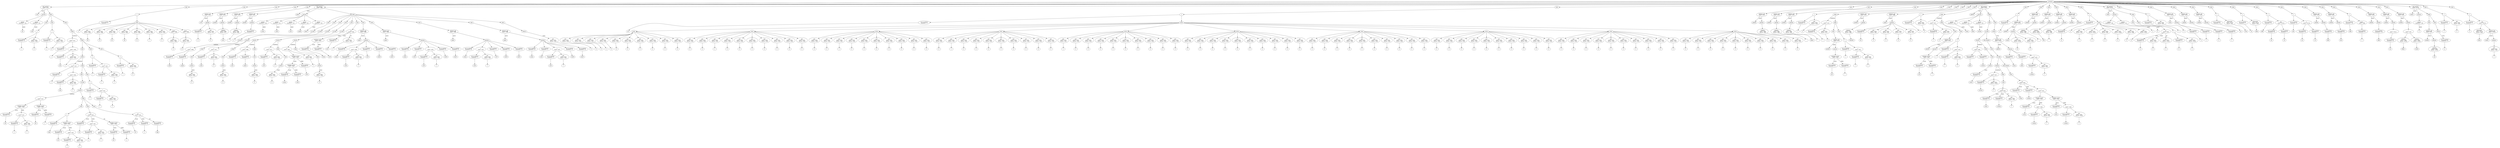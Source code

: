 digraph G {
Id015278D0 [label="program"]
Id015168E0 [label="def_method\n mref = #13"]
IdName015168E0 [label="sort"]
Id015168E0->IdName015168E0 [label = "name"]
Id0150E128 [label="params"]
Id015051E8 [label="param\n localnum = #0"]
Id0150E128->Id015051E8
IdNameVal015051E8 [label="arr"]
Id015051E8->IdNameVal015051E8 [label="name"]
Id01505228 [label="param\n localnum = #1"]
Id0150E128->Id01505228
IdNameVal01505228 [label="size"]
Id01505228->IdNameVal01505228 [label="name"]
Id015168E0->Id0150E128
Id0150E080 [label="body"]
Id01513E80 [label="stmt"]
Id01513DE0 [label="="]
Id01513D00 [label="var or method\n localnum = 2"]
IdVal01513D00 [label="i"]
Id01513D00->IdVal01513D00
Id01513D70 [label="INT\n mref = #23\n val_id = #20"]
IdVal01513D70 [label="0"]
Id01513D70->IdVal01513D70
Id01513DE0->Id01513D00
Id01513DE0->Id01513D70
Id01513E80->Id01513DE0
Id0150E080->Id01513E80
Id01514778 [label="stmt"]
Id01513FB0 [label="="]
Id01513ED0 [label="var or method\n localnum = 3"]
IdVal01513ED0 [label="j"]
Id01513ED0->IdVal01513ED0
Id01513F40 [label="INT\n mref = #23\n val_id = #20"]
IdVal01513F40 [label="0"]
Id01513F40->IdVal01513F40
Id01513FB0->Id01513ED0
Id01513FB0->Id01513F40
Id01514778->Id01513FB0
Id0150E080->Id01514778
Id01514048 [label="stmt"]
Id0150E010 [label="while"]
Id01514A18 [label="<\n mref = #27"]
Id01514858 [label="var or method\n localnum = 2"]
IdVal01514858 [label="i"]
Id01514858->IdVal01514858
Id015149A8 [label="-\n mref = #30"]
Id015148C8 [label="var or method\n localnum = 1"]
IdVal015148C8 [label="size"]
Id015148C8->IdVal015148C8
Id01514938 [label="INT\n mref = #23\n val_id = #31"]
IdVal01514938 [label="1"]
Id01514938->IdVal01514938
Id015149A8->Id015148C8
Id015149A8->Id01514938
Id01514A18->Id01514858
Id01514A18->Id015149A8
Id0150E010->Id01514A18 [label="condition"]
Id0150E160 [label="body"]
Id0150E010->Id0150E160
Id015142C8 [label="stmt"]
Id0150E588 [label="while"]
Id01515100 [label="<\n mref = #27"]
Id01514AB8 [label="var or method\n localnum = 3"]
IdVal01514AB8 [label="j"]
Id01514AB8->IdVal01514AB8
Id015152C0 [label="-\n mref = #30"]
Id01514B28 [label="var or method\n localnum = 1"]
IdVal01514B28 [label="size"]
Id01514B28->IdVal01514B28
Id01514F40 [label="INT\n mref = #23\n val_id = #31"]
IdVal01514F40 [label="1"]
Id01514F40->IdVal01514F40
Id015152C0->Id01514B28
Id015152C0->Id01514F40
Id01515100->Id01514AB8
Id01515100->Id015152C0
Id0150E588->Id01515100 [label="condition"]
Id0150E4A8 [label="body"]
Id0150E588->Id0150E4A8
Id01514728 [label="stmt"]
Id015168A0 [label="if_stmt"]
Id0150E2B0 [label="branch"]
Id01515330 [label="<\n mref = #27"]
Id01514D10 [label = "member access\n mref = #34"]
Id01515170 [label="var or method\n localnum = 0"]
IdVal01515170 [label="arr"]
Id01515170->IdVal01515170
Id01514C30 [label="+\n mref = #37"]
Id01514CA0 [label="var or method\n localnum = 3"]
IdVal01514CA0 [label="j"]
Id01514CA0->IdVal01514CA0
Id01514DF0 [label="INT\n mref = #23\n val_id = #31"]
IdVal01514DF0 [label="1"]
Id01514DF0->IdVal01514DF0
Id01514C30->Id01514CA0
Id01514C30->Id01514DF0
Id01514D10->Id01515170 [label = "array"]
Id01514D10->Id01514C30 [label = "index"]
Id01514ED0 [label = "member access\n mref = #34"]
Id01514D80 [label="var or method\n localnum = 0"]
IdVal01514D80 [label="arr"]
Id01514D80->IdVal01514D80
Id01514E60 [label="var or method\n localnum = 3"]
IdVal01514E60 [label="j"]
Id01514E60->IdVal01514E60
Id01514ED0->Id01514D80 [label = "array"]
Id01514ED0->Id01514E60 [label = "index"]
Id01515330->Id01514D10
Id01515330->Id01514ED0
Id0150E2B0->Id01515330  [label="condition"]
IdBody0150E2B0 [label="body"]
Id015146D8 [label="stmt"]
Id01515D28 [label="="]
Id01514FB0 [label="var or method\n localnum = 4"]
IdVal01514FB0 [label="tmp"]
Id01514FB0->IdVal01514FB0
Id01515250 [label = "member access\n mref = #34"]
Id01515020 [label="var or method\n localnum = 0"]
IdVal01515020 [label="arr"]
Id01515020->IdVal01515020
Id015151E0 [label="+\n mref = #37"]
Id01514BC0 [label="var or method\n localnum = 3"]
IdVal01514BC0 [label="j"]
Id01514BC0->IdVal01514BC0
Id01515090 [label="INT\n mref = #23\n val_id = #31"]
IdVal01515090 [label="1"]
Id01515090->IdVal01515090
Id015151E0->Id01514BC0
Id015151E0->Id01515090
Id01515250->Id01515020 [label = "array"]
Id01515250->Id015151E0 [label = "index"]
Id01515D28->Id01514FB0
Id01515D28->Id01515250
Id015146D8->Id01515D28
IdBody0150E2B0->Id015146D8
Id01514098 [label="stmt"]
Id01516498 [label="[]=\nmref = #40"]
Id01515E08 [label="var or method\n localnum = 0"]
IdVal01515E08 [label="arr"]
Id01515E08->IdVal01515E08
Id01516498->Id01515E08 [label = "array"]
Id01515FC8 [label="+\n mref = #37"]
Id01516038 [label="var or method\n localnum = 3"]
IdVal01516038 [label="j"]
Id01516038->IdVal01516038
Id01515D98 [label="INT\n mref = #23\n val_id = #31"]
IdVal01515D98 [label="1"]
Id01515D98->IdVal01515D98
Id01515FC8->Id01516038
Id01515FC8->Id01515D98
Id01516498->Id01515FC8 [label = "index"]
Id01516428 [label = "member access\n mref = #34"]
Id01515BD8 [label="var or method\n localnum = 0"]
IdVal01515BD8 [label="arr"]
Id01515BD8->IdVal01515BD8
Id01515A88 [label="var or method\n localnum = 3"]
IdVal01515A88 [label="j"]
Id01515A88->IdVal01515A88
Id01516428->Id01515BD8 [label = "array"]
Id01516428->Id01515A88 [label = "index"]
Id01516498->Id01516428 [label = "val"]
Id01514098->Id01516498
IdBody0150E2B0->Id01514098
Id015144F8 [label="stmt"]
Id01516118 [label="[]=\nmref = #40"]
Id01516348 [label="var or method\n localnum = 0"]
IdVal01516348 [label="arr"]
Id01516348->IdVal01516348
Id01516118->Id01516348 [label = "array"]
Id015160A8 [label="var or method\n localnum = 3"]
IdVal015160A8 [label="j"]
Id015160A8->IdVal015160A8
Id01516118->Id015160A8 [label = "index"]
Id01515B68 [label="var or method\n localnum = 4"]
IdVal01515B68 [label="tmp"]
Id01515B68->IdVal01515B68
Id01516118->Id01515B68 [label = "val"]
Id015144F8->Id01516118
IdBody0150E2B0->Id015144F8
Id0150E2B0->IdBody0150E2B0
Id015168A0->Id0150E2B0
Id01514728->Id015168A0
Id0150E4A8->Id01514728
Id015147C8 [label="stmt"]
Id01515EE8 [label="="]
Id01515AF8 [label="var or method\n localnum = 3"]
IdVal01515AF8 [label="j"]
Id01515AF8->IdVal01515AF8
Id01516508 [label="+\n mref = #37"]
Id015161F8 [label="var or method\n localnum = 3"]
IdVal015161F8 [label="j"]
Id015161F8->IdVal015161F8
Id01516188 [label="INT\n mref = #23\n val_id = #31"]
IdVal01516188 [label="1"]
Id01516188->IdVal01516188
Id01516508->Id015161F8
Id01516508->Id01516188
Id01515EE8->Id01515AF8
Id01515EE8->Id01516508
Id015147C8->Id01515EE8
Id0150E4A8->Id015147C8
Id015142C8->Id0150E588
Id0150E160->Id015142C8
Id015143B8 [label="stmt"]
Id015165E8 [label="="]
Id01515A18 [label="var or method\n localnum = 2"]
IdVal01515A18 [label="i"]
Id01515A18->IdVal01515A18
Id01515C48 [label="+\n mref = #37"]
Id01516578 [label="var or method\n localnum = 2"]
IdVal01516578 [label="i"]
Id01516578->IdVal01516578
Id01516268 [label="INT\n mref = #23\n val_id = #31"]
IdVal01516268 [label="1"]
Id01516268->IdVal01516268
Id01515C48->Id01516578
Id01515C48->Id01516268
Id015165E8->Id01515A18
Id015165E8->Id01515C48
Id015143B8->Id015165E8
Id0150E160->Id015143B8
Id01514138 [label="stmt"]
Id015158C8 [label="="]
Id01516658 [label="var or method\n localnum = 3"]
IdVal01516658 [label="j"]
Id01516658->IdVal01516658
Id01515F58 [label="INT\n mref = #23\n val_id = #20"]
IdVal01515F58 [label="0"]
Id01515F58->IdVal01515F58
Id015158C8->Id01516658
Id015158C8->Id01515F58
Id01514138->Id015158C8
Id0150E160->Id01514138
Id01514048->Id0150E010
Id0150E080->Id01514048
Id015168E0->Id0150E080
Id015278D0->Id015168E0
Id01514598 [label="stmt"]
Id01517090 [label="="]
Id01515CB8 [label="var or method\n localnum = 1"]
IdVal01515CB8 [label="a"]
Id01515CB8->IdVal01515CB8
Id01516BC0 [label = "array"]
Id015162D8 [label="INT\n mref = #23\n val_id = #59"]
IdVal015162D8 [label="99"]
Id015162D8->IdVal015162D8
Id01516BC0->Id015162D8
Id01515938 [label="INT\n mref = #23\n val_id = #60"]
IdVal01515938 [label="73"]
Id01515938->IdVal01515938
Id01516BC0->Id01515938
Id015159A8 [label="INT\n mref = #23\n val_id = #61"]
IdVal015159A8 [label="62"]
Id015159A8->IdVal015159A8
Id01516BC0->Id015159A8
Id015167A8 [label="INT\n mref = #23\n val_id = #62"]
IdVal015167A8 [label="38"]
Id015167A8->IdVal015167A8
Id01516BC0->Id015167A8
Id01516818 [label="INT\n mref = #23\n val_id = #63"]
IdVal01516818 [label="11"]
Id01516818->IdVal01516818
Id01516BC0->Id01516818
Id015166C8 [label="INT\n mref = #23\n val_id = #64"]
IdVal015166C8 [label="7"]
Id015166C8->IdVal015166C8
Id01516BC0->Id015166C8
Id01516738 [label="INT\n mref = #23\n val_id = #20"]
IdVal01516738 [label="0"]
Id01516738->IdVal01516738
Id01516BC0->Id01516738
Id01517020 [label="unary -\n mref = #68"]
Id015172C0 [label="INT\n mref = #23\n val_id = #69"]
IdVal015172C0 [label="5"]
Id015172C0->IdVal015172C0
Id01517020->Id015172C0
Id01516BC0->Id01517020
Id01517250 [label="unary -\n mref = #68"]
Id01516C30 [label="INT\n mref = #23\n val_id = #70"]
IdVal01516C30 [label="12"]
Id01516C30->IdVal01516C30
Id01517250->Id01516C30
Id01516BC0->Id01517250
Id01517090->Id01515CB8
Id01517090->Id01516BC0
Id01514598->Id01517090
Id015278D0->Id01514598
Id015140E8 [label="stmt"]
Id01516CA0 [label="method_call\n mref = #13"]
IdMethodNameVal01516CA0 [label="sort"]
Id01516CA0->IdMethodNameVal01516CA0 [label="name"]
Id0150E240 [label="params"]
Id01516CA0->Id0150E240
Id01517410 [label="var or method\n localnum = 1"]
IdVal01517410 [label="a"]
Id01517410->IdVal01517410
Id0150E240->Id01517410
Id01517330 [label="INT\n mref = #23\n val_id = #71"]
IdVal01517330 [label="9"]
Id01517330->IdVal01517330
Id0150E240->Id01517330
Id015140E8->Id01516CA0
Id015278D0->Id015140E8
Id01514188 [label="stmt"]
Id015174F0 [label="method_call\n mref = #75"]
IdMethodNameVal015174F0 [label="println"]
Id015174F0->IdMethodNameVal015174F0 [label="name"]
Id0150E5F8 [label="params"]
Id015174F0->Id0150E5F8
Id01517480 [label="STRING\n mref = #80\n val_id = #77"]
IdVal01517480 [label="sort:"]
Id01517480->IdVal01517480
Id0150E5F8->Id01517480
Id01514188->Id015174F0
Id015278D0->Id01514188
Id01514408 [label="stmt"]
Id01517640 [label="method_call\n mref = #75"]
IdMethodNameVal01517640 [label="println"]
Id01517640->IdMethodNameVal01517640 [label="name"]
Id0150E320 [label="params"]
Id01517640->Id0150E320
Id01516F40 [label="STRING\n mref = #80\n val_id = #82"]
IdVal01516F40 [label=""]
Id01516F40->IdVal01516F40
Id0150E320->Id01516F40
Id01514408->Id01517640
Id015278D0->Id01514408
Id01514638 [label="stmt"]
Id01516AE0 [label="method_call\n mref = #75"]
IdMethodNameVal01516AE0 [label="println"]
Id01516AE0->IdMethodNameVal01516AE0 [label="name"]
Id0150DFA0 [label="params"]
Id01516AE0->Id0150DFA0
Id01517170 [label="var or method\n localnum = 1"]
IdVal01517170 [label="a"]
Id01517170->IdVal01517170
Id0150DFA0->Id01517170
Id01514638->Id01516AE0
Id015278D0->Id01514638
Id01517FD0 [label="def_method\n mref = #86"]
IdName01517FD0 [label="paint"]
Id01517FD0->IdName01517FD0 [label = "name"]
Id0150E0B8 [label="params"]
Id01517A10 [label="param\n localnum = #0"]
Id0150E0B8->Id01517A10
IdNameVal01517A10 [label="array"]
Id01517A10->IdNameVal01517A10 [label="name"]
Id01518110 [label="param\n localnum = #1"]
Id0150E0B8->Id01518110
IdNameVal01518110 [label="curX"]
Id01518110->IdNameVal01518110 [label="name"]
Id01517DD0 [label="param\n localnum = #2"]
Id0150E0B8->Id01517DD0
IdNameVal01517DD0 [label="curY"]
Id01517DD0->IdNameVal01517DD0 [label="name"]
Id01517ED0 [label="param\n localnum = #3"]
Id0150E0B8->Id01517ED0
IdNameVal01517ED0 [label="maxX"]
Id01517ED0->IdNameVal01517ED0 [label="name"]
Id01517D10 [label="param\n localnum = #4"]
Id0150E0B8->Id01517D10
IdNameVal01517D10 [label="maxY"]
Id01517D10->IdNameVal01517D10 [label="name"]
Id01517FD0->Id0150E0B8
Id015185D8 [label="body"]
Id015144A8 [label="stmt"]
Id01517F50 [label="if_stmt"]
Id01518808 [label="branch"]
Id01516B50 [label=">\n mref = #89"]
Id01516D10 [label="var or method\n localnum = 1"]
IdVal01516D10 [label="curX"]
Id01516D10->IdVal01516D10
Id01517720 [label="var or method\n localnum = 3"]
IdVal01517720 [label="maxX"]
Id01517720->IdVal01517720
Id01516B50->Id01516D10
Id01516B50->Id01517720
Id01518808->Id01516B50  [label="condition"]
IdBody01518808 [label="body"]
Id01514458 [label="stmt"]
IdName01514458 [label="return"]
Id01516D80 [label="INT\n mref = #23\n val_id = #20"]
IdVal01516D80 [label="0"]
Id01516D80->IdVal01516D80
IdName01514458->Id01516D80 [label="value"]
Id01514458->IdName01514458
IdBody01518808->Id01514458
Id01518808->IdBody01518808
Id01517F50->Id01518808
Id015144A8->Id01517F50
Id015185D8->Id015144A8
Id01514228 [label="stmt"]
Id01517F90 [label="if_stmt"]
Id015187D0 [label="branch"]
Id015171E0 [label="<\n mref = #27"]
Id01516FB0 [label="var or method\n localnum = 1"]
IdVal01516FB0 [label="curX"]
Id01516FB0->IdVal01516FB0
Id01516990 [label="INT\n mref = #23\n val_id = #20"]
IdVal01516990 [label="0"]
Id01516990->IdVal01516990
Id015171E0->Id01516FB0
Id015171E0->Id01516990
Id015187D0->Id015171E0  [label="condition"]
IdBody015187D0 [label="body"]
Id015141D8 [label="stmt"]
IdName015141D8 [label="return"]
Id01517100 [label="INT\n mref = #23\n val_id = #20"]
IdVal01517100 [label="0"]
Id01517100->IdVal01517100
IdName015141D8->Id01517100 [label="value"]
Id015141D8->IdName015141D8
IdBody015187D0->Id015141D8
Id015187D0->IdBody015187D0
Id01517F90->Id015187D0
Id01514228->Id01517F90
Id015185D8->Id01514228
Id01514548 [label="stmt"]
Id01517B10 [label="if_stmt"]
Id01518728 [label="branch"]
Id01516E60 [label=">\n mref = #89"]
Id01516DF0 [label="var or method\n localnum = 2"]
IdVal01516DF0 [label="curY"]
Id01516DF0->IdVal01516DF0
Id015173A0 [label="var or method\n localnum = 4"]
IdVal015173A0 [label="maxY"]
Id015173A0->IdVal015173A0
Id01516E60->Id01516DF0
Id01516E60->Id015173A0
Id01518728->Id01516E60  [label="condition"]
IdBody01518728 [label="body"]
Id01514278 [label="stmt"]
IdName01514278 [label="return"]
Id01516ED0 [label="INT\n mref = #23\n val_id = #20"]
IdVal01516ED0 [label="0"]
Id01516ED0->IdVal01516ED0
IdName01514278->Id01516ED0 [label="value"]
Id01514278->IdName01514278
IdBody01518728->Id01514278
Id01518728->IdBody01518728
Id01517B10->Id01518728
Id01514548->Id01517B10
Id015185D8->Id01514548
Id01514688 [label="stmt"]
Id01517D50 [label="if_stmt"]
Id01518648 [label="branch"]
Id015176B0 [label="<\n mref = #27"]
Id01517560 [label="var or method\n localnum = 2"]
IdVal01517560 [label="curY"]
Id01517560->IdVal01517560
Id015175D0 [label="INT\n mref = #23\n val_id = #20"]
IdVal015175D0 [label="0"]
Id015175D0->IdVal015175D0
Id015176B0->Id01517560
Id015176B0->Id015175D0
Id01518648->Id015176B0  [label="condition"]
IdBody01518648 [label="body"]
Id015145E8 [label="stmt"]
IdName015145E8 [label="return"]
Id01516A00 [label="INT\n mref = #23\n val_id = #20"]
IdVal01516A00 [label="0"]
Id01516A00->IdVal01516A00
IdName015145E8->Id01516A00 [label="value"]
Id015145E8->IdName015145E8
IdBody01518648->Id015145E8
Id01518648->IdBody01518648
Id01517D50->Id01518648
Id01514688->Id01517D50
Id015185D8->Id01514688
Id01514368 [label="stmt"]
Id01517A50 [label="if_stmt"]
Id01518878 [label="branch"]
Id015195F8 [label="==\n mref = #92"]
Id01517790 [label = "member access\n mref = #34"]
Id015178E0 [label = "member access\n mref = #34"]
Id01516A70 [label="var or method\n localnum = 0"]
IdVal01516A70 [label="array"]
Id01516A70->IdVal01516A70
Id01517870 [label="var or method\n localnum = 1"]
IdVal01517870 [label="curX"]
Id01517870->IdVal01517870
Id015178E0->Id01516A70 [label = "array"]
Id015178E0->Id01517870 [label = "index"]
Id01517800 [label="var or method\n localnum = 2"]
IdVal01517800 [label="curY"]
Id01517800->IdVal01517800
Id01517790->Id015178E0 [label = "array"]
Id01517790->Id01517800 [label = "index"]
Id01518F68 [label="INT\n mref = #23\n val_id = #31"]
IdVal01518F68 [label="1"]
Id01518F68->IdVal01518F68
Id015195F8->Id01517790
Id015195F8->Id01518F68
Id01518878->Id015195F8  [label="condition"]
IdBody01518878 [label="body"]
Id01514318 [label="stmt"]
IdName01514318 [label="return"]
Id01518C58 [label="INT\n mref = #23\n val_id = #20"]
IdVal01518C58 [label="0"]
Id01518C58->IdVal01518C58
IdName01514318->Id01518C58 [label="value"]
Id01514318->IdName01514318
IdBody01518878->Id01514318
Id01518878->IdBody01518878
Id01517A50->Id01518878
Id01514368->Id01517A50
Id015185D8->Id01514368
Id0151A4D0 [label="stmt"]
Id01519438 [label="[]=\nmref = #40"]
Id015193C8 [label = "member access\n mref = #34"]
Id01518FD8 [label="var or method\n localnum = 0"]
IdVal01518FD8 [label="array"]
Id01518FD8->IdVal01518FD8
Id01519518 [label="var or method\n localnum = 1"]
IdVal01519518 [label="curX"]
Id01519518->IdVal01519518
Id015193C8->Id01518FD8 [label = "array"]
Id015193C8->Id01519518 [label = "index"]
Id01519438->Id015193C8 [label = "array"]
Id01518CC8 [label="var or method\n localnum = 2"]
IdVal01518CC8 [label="curY"]
Id01518CC8->IdVal01518CC8
Id01519438->Id01518CC8 [label = "index"]
Id01519668 [label="INT\n mref = #23\n val_id = #31"]
IdVal01519668 [label="1"]
Id01519668->IdVal01519668
Id01519438->Id01519668 [label = "val"]
Id0151A4D0->Id01519438
Id015185D8->Id0151A4D0
Id0151A930 [label="stmt"]
Id01519358 [label="method_call\n mref = #86"]
IdMethodNameVal01519358 [label="paint"]
Id01519358->IdMethodNameVal01519358 [label="name"]
Id015183A8 [label="params"]
Id01519358->Id015183A8
Id01519278 [label="var or method\n localnum = 0"]
IdVal01519278 [label="array"]
Id01519278->IdVal01519278
Id015183A8->Id01519278
Id015196D8 [label="-\n mref = #30"]
Id01519748 [label="var or method\n localnum = 1"]
IdVal01519748 [label="curX"]
Id01519748->IdVal01519748
Id01518A98 [label="INT\n mref = #23\n val_id = #31"]
IdVal01518A98 [label="1"]
Id01518A98->IdVal01518A98
Id015196D8->Id01519748
Id015196D8->Id01518A98
Id015183A8->Id015196D8
Id01519208 [label="var or method\n localnum = 2"]
IdVal01519208 [label="curY"]
Id01519208->IdVal01519208
Id015183A8->Id01519208
Id01518DA8 [label="var or method\n localnum = 3"]
IdVal01518DA8 [label="maxX"]
Id01518DA8->IdVal01518DA8
Id015183A8->Id01518DA8
Id015192E8 [label="var or method\n localnum = 4"]
IdVal015192E8 [label="maxY"]
Id015192E8->IdVal015192E8
Id015183A8->Id015192E8
Id0151A930->Id01519358
Id015185D8->Id0151A930
Id0151A7A0 [label="stmt"]
Id01518B78 [label="method_call\n mref = #86"]
IdMethodNameVal01518B78 [label="paint"]
Id01518B78->IdMethodNameVal01518B78 [label="name"]
Id01518530 [label="params"]
Id01518B78->Id01518530
Id015194A8 [label="var or method\n localnum = 0"]
IdVal015194A8 [label="array"]
Id015194A8->IdVal015194A8
Id01518530->Id015194A8
Id01519588 [label="var or method\n localnum = 1"]
IdVal01519588 [label="curX"]
Id01519588->IdVal01519588
Id01518530->Id01519588
Id01518A28 [label="-\n mref = #30"]
Id015197B8 [label="var or method\n localnum = 2"]
IdVal015197B8 [label="curY"]
Id015197B8->IdVal015197B8
Id01519048 [label="INT\n mref = #23\n val_id = #31"]
IdVal01519048 [label="1"]
Id01519048->IdVal01519048
Id01518A28->Id015197B8
Id01518A28->Id01519048
Id01518530->Id01518A28
Id01518EF8 [label="var or method\n localnum = 3"]
IdVal01518EF8 [label="maxX"]
Id01518EF8->IdVal01518EF8
Id01518530->Id01518EF8
Id01518B08 [label="var or method\n localnum = 4"]
IdVal01518B08 [label="maxY"]
Id01518B08->IdVal01518B08
Id01518530->Id01518B08
Id0151A7A0->Id01518B78
Id015185D8->Id0151A7A0
Id0151A430 [label="stmt"]
Id01519908 [label="method_call\n mref = #86"]
IdMethodNameVal01519908 [label="paint"]
Id01519908->IdMethodNameVal01519908 [label="name"]
Id0151AE28 [label="params"]
Id01519908->Id0151AE28
Id01518BE8 [label="var or method\n localnum = 0"]
IdVal01518BE8 [label="array"]
Id01518BE8->IdVal01518BE8
Id0151AE28->Id01518BE8
Id01518E18 [label="+\n mref = #37"]
Id01518D38 [label="var or method\n localnum = 1"]
IdVal01518D38 [label="curX"]
Id01518D38->IdVal01518D38
Id015190B8 [label="INT\n mref = #23\n val_id = #31"]
IdVal015190B8 [label="1"]
Id015190B8->IdVal015190B8
Id01518E18->Id01518D38
Id01518E18->Id015190B8
Id0151AE28->Id01518E18
Id01519128 [label="var or method\n localnum = 2"]
IdVal01519128 [label="curY"]
Id01519128->IdVal01519128
Id0151AE28->Id01519128
Id01519198 [label="var or method\n localnum = 3"]
IdVal01519198 [label="maxX"]
Id01519198->IdVal01519198
Id0151AE28->Id01519198
Id01519898 [label="var or method\n localnum = 4"]
IdVal01519898 [label="maxY"]
Id01519898->IdVal01519898
Id0151AE28->Id01519898
Id0151A430->Id01519908
Id015185D8->Id0151A430
Id0151A890 [label="stmt"]
Id0151BB70 [label="method_call\n mref = #86"]
IdMethodNameVal0151BB70 [label="paint"]
Id0151BB70->IdMethodNameVal0151BB70 [label="name"]
Id0151AF78 [label="params"]
Id0151BB70->Id0151AF78
Id01519978 [label="var or method\n localnum = 0"]
IdVal01519978 [label="array"]
Id01519978->IdVal01519978
Id0151AF78->Id01519978
Id01519828 [label="var or method\n localnum = 1"]
IdVal01519828 [label="curX"]
Id01519828->IdVal01519828
Id0151AF78->Id01519828
Id0151BB00 [label="+\n mref = #37"]
Id0151BF60 [label="var or method\n localnum = 2"]
IdVal0151BF60 [label="curY"]
Id0151BF60->IdVal0151BF60
Id0151B4E0 [label="INT\n mref = #23\n val_id = #31"]
IdVal0151B4E0 [label="1"]
Id0151B4E0->IdVal0151B4E0
Id0151BB00->Id0151BF60
Id0151BB00->Id0151B4E0
Id0151AF78->Id0151BB00
Id0151B8D0 [label="var or method\n localnum = 3"]
IdVal0151B8D0 [label="maxX"]
Id0151B8D0->IdVal0151B8D0
Id0151AF78->Id0151B8D0
Id0151BA90 [label="var or method\n localnum = 4"]
IdVal0151BA90 [label="maxY"]
Id0151BA90->IdVal0151BA90
Id0151AF78->Id0151BA90
Id0151A890->Id0151BB70
Id015185D8->Id0151A890
Id0151A840 [label="stmt"]
IdName0151A840 [label="return"]
Id0151B7F0 [label="INT\n mref = #23\n val_id = #20"]
IdVal0151B7F0 [label="0"]
Id0151B7F0->IdVal0151B7F0
IdName0151A840->Id0151B7F0 [label="value"]
Id0151A840->IdName0151A840
Id015185D8->Id0151A840
Id01517FD0->Id015185D8
Id015278D0->Id01517FD0
Id0151A520 [label="stmt"]
Id0151E808 [label="="]
Id0151BD30 [label="var or method\n localnum = 2"]
IdVal0151BD30 [label="arr"]
Id0151BD30->IdVal0151BD30
Id0151EF08 [label = "array"]
Id0151BFD0 [label = "array"]
Id0151BDA0 [label="INT\n mref = #23\n val_id = #20"]
IdVal0151BDA0 [label="0"]
Id0151BDA0->IdVal0151BDA0
Id0151BFD0->Id0151BDA0
Id0151B550 [label="INT\n mref = #23\n val_id = #20"]
IdVal0151B550 [label="0"]
Id0151B550->IdVal0151B550
Id0151BFD0->Id0151B550
Id0151B2B0 [label="INT\n mref = #23\n val_id = #31"]
IdVal0151B2B0 [label="1"]
Id0151B2B0->IdVal0151B2B0
Id0151BFD0->Id0151B2B0
Id0151BBE0 [label="INT\n mref = #23\n val_id = #20"]
IdVal0151BBE0 [label="0"]
Id0151BBE0->IdVal0151BBE0
Id0151BFD0->Id0151BBE0
Id0151B390 [label="INT\n mref = #23\n val_id = #20"]
IdVal0151B390 [label="0"]
Id0151B390->IdVal0151B390
Id0151BFD0->Id0151B390
Id0151BC50 [label="INT\n mref = #23\n val_id = #20"]
IdVal0151BC50 [label="0"]
Id0151BC50->IdVal0151BC50
Id0151BFD0->Id0151BC50
Id0151B860 [label="INT\n mref = #23\n val_id = #20"]
IdVal0151B860 [label="0"]
Id0151B860->IdVal0151B860
Id0151BFD0->Id0151B860
Id0151B940 [label="INT\n mref = #23\n val_id = #20"]
IdVal0151B940 [label="0"]
Id0151B940->IdVal0151B940
Id0151BFD0->Id0151B940
Id0151B9B0 [label="INT\n mref = #23\n val_id = #20"]
IdVal0151B9B0 [label="0"]
Id0151B9B0->IdVal0151B9B0
Id0151BFD0->Id0151B9B0
Id0151BEF0 [label="INT\n mref = #23\n val_id = #20"]
IdVal0151BEF0 [label="0"]
Id0151BEF0->IdVal0151BEF0
Id0151BFD0->Id0151BEF0
Id0151EF08->Id0151BFD0
Id0151B630 [label = "array"]
Id0151BE10 [label="INT\n mref = #23\n val_id = #20"]
IdVal0151BE10 [label="0"]
Id0151BE10->IdVal0151BE10
Id0151B630->Id0151BE10
Id0151BA20 [label="INT\n mref = #23\n val_id = #20"]
IdVal0151BA20 [label="0"]
Id0151BA20->IdVal0151BA20
Id0151B630->Id0151BA20
Id0151BCC0 [label="INT\n mref = #23\n val_id = #31"]
IdVal0151BCC0 [label="1"]
Id0151BCC0->IdVal0151BCC0
Id0151B630->Id0151BCC0
Id0151B400 [label="INT\n mref = #23\n val_id = #20"]
IdVal0151B400 [label="0"]
Id0151B400->IdVal0151B400
Id0151B630->Id0151B400
Id0151BE80 [label="INT\n mref = #23\n val_id = #20"]
IdVal0151BE80 [label="0"]
Id0151BE80->IdVal0151BE80
Id0151B630->Id0151BE80
Id0151B240 [label="INT\n mref = #23\n val_id = #20"]
IdVal0151B240 [label="0"]
Id0151B240->IdVal0151B240
Id0151B630->Id0151B240
Id0151B5C0 [label="INT\n mref = #23\n val_id = #20"]
IdVal0151B5C0 [label="0"]
Id0151B5C0->IdVal0151B5C0
Id0151B630->Id0151B5C0
Id0151B6A0 [label="INT\n mref = #23\n val_id = #20"]
IdVal0151B6A0 [label="0"]
Id0151B6A0->IdVal0151B6A0
Id0151B630->Id0151B6A0
Id0151B320 [label="INT\n mref = #23\n val_id = #20"]
IdVal0151B320 [label="0"]
Id0151B320->IdVal0151B320
Id0151B630->Id0151B320
Id0151B470 [label="INT\n mref = #23\n val_id = #20"]
IdVal0151B470 [label="0"]
Id0151B470->IdVal0151B470
Id0151B630->Id0151B470
Id0151EF08->Id0151B630
Id0151C408 [label = "array"]
Id0151B710 [label="INT\n mref = #23\n val_id = #20"]
IdVal0151B710 [label="0"]
Id0151B710->IdVal0151B710
Id0151C408->Id0151B710
Id0151B780 [label="INT\n mref = #23\n val_id = #20"]
IdVal0151B780 [label="0"]
Id0151B780->IdVal0151B780
Id0151C408->Id0151B780
Id0151C040 [label="INT\n mref = #23\n val_id = #31"]
IdVal0151C040 [label="1"]
Id0151C040->IdVal0151C040
Id0151C408->Id0151C040
Id0151C190 [label="INT\n mref = #23\n val_id = #20"]
IdVal0151C190 [label="0"]
Id0151C190->IdVal0151C190
Id0151C408->Id0151C190
Id0151C120 [label="INT\n mref = #23\n val_id = #20"]
IdVal0151C120 [label="0"]
Id0151C120->IdVal0151C120
Id0151C408->Id0151C120
Id0151C0B0 [label="INT\n mref = #23\n val_id = #20"]
IdVal0151C0B0 [label="0"]
Id0151C0B0->IdVal0151C0B0
Id0151C408->Id0151C0B0
Id0151CA98 [label="INT\n mref = #23\n val_id = #20"]
IdVal0151CA98 [label="0"]
Id0151CA98->IdVal0151CA98
Id0151C408->Id0151CA98
Id0151CE88 [label="INT\n mref = #23\n val_id = #20"]
IdVal0151CE88 [label="0"]
Id0151CE88->IdVal0151CE88
Id0151C408->Id0151CE88
Id0151C2B8 [label="INT\n mref = #23\n val_id = #20"]
IdVal0151C2B8 [label="0"]
Id0151C2B8->IdVal0151C2B8
Id0151C408->Id0151C2B8
Id0151CFD8 [label="INT\n mref = #23\n val_id = #20"]
IdVal0151CFD8 [label="0"]
Id0151CFD8->IdVal0151CFD8
Id0151C408->Id0151CFD8
Id0151EF08->Id0151C408
Id0151CB78 [label = "array"]
Id0151C558 [label="INT\n mref = #23\n val_id = #20"]
IdVal0151C558 [label="0"]
Id0151C558->IdVal0151C558
Id0151CB78->Id0151C558
Id0151CF68 [label="INT\n mref = #23\n val_id = #31"]
IdVal0151CF68 [label="1"]
Id0151CF68->IdVal0151CF68
Id0151CB78->Id0151CF68
Id0151CE18 [label="INT\n mref = #23\n val_id = #20"]
IdVal0151CE18 [label="0"]
Id0151CE18->IdVal0151CE18
Id0151CB78->Id0151CE18
Id0151CA28 [label="INT\n mref = #23\n val_id = #20"]
IdVal0151CA28 [label="0"]
Id0151CA28->IdVal0151CA28
Id0151CB78->Id0151CA28
Id0151C788 [label="INT\n mref = #23\n val_id = #20"]
IdVal0151C788 [label="0"]
Id0151C788->IdVal0151C788
Id0151CB78->Id0151C788
Id0151C9B8 [label="INT\n mref = #23\n val_id = #20"]
IdVal0151C9B8 [label="0"]
Id0151C9B8->IdVal0151C9B8
Id0151CB78->Id0151C9B8
Id0151CEF8 [label="INT\n mref = #23\n val_id = #20"]
IdVal0151CEF8 [label="0"]
Id0151CEF8->IdVal0151CEF8
Id0151CB78->Id0151CEF8
Id0151C7F8 [label="INT\n mref = #23\n val_id = #20"]
IdVal0151C7F8 [label="0"]
Id0151C7F8->IdVal0151C7F8
Id0151CB78->Id0151C7F8
Id0151C248 [label="INT\n mref = #23\n val_id = #20"]
IdVal0151C248 [label="0"]
Id0151C248->IdVal0151C248
Id0151CB78->Id0151C248
Id0151CB08 [label="INT\n mref = #23\n val_id = #20"]
IdVal0151CB08 [label="0"]
Id0151CB08->IdVal0151CB08
Id0151CB78->Id0151CB08
Id0151EF08->Id0151CB78
Id0151C328 [label = "array"]
Id0151CBE8 [label="INT\n mref = #23\n val_id = #31"]
IdVal0151CBE8 [label="1"]
Id0151CBE8->IdVal0151CBE8
Id0151C328->Id0151CBE8
Id0151CDA8 [label="INT\n mref = #23\n val_id = #20"]
IdVal0151CDA8 [label="0"]
Id0151CDA8->IdVal0151CDA8
Id0151C328->Id0151CDA8
Id0151CC58 [label="INT\n mref = #23\n val_id = #20"]
IdVal0151CC58 [label="0"]
Id0151CC58->IdVal0151CC58
Id0151C328->Id0151CC58
Id0151CCC8 [label="INT\n mref = #23\n val_id = #20"]
IdVal0151CCC8 [label="0"]
Id0151CCC8->IdVal0151CCC8
Id0151C328->Id0151CCC8
Id0151C5C8 [label="INT\n mref = #23\n val_id = #20"]
IdVal0151C5C8 [label="0"]
Id0151C5C8->IdVal0151C5C8
Id0151C328->Id0151C5C8
Id0151C398 [label="INT\n mref = #23\n val_id = #20"]
IdVal0151C398 [label="0"]
Id0151C398->IdVal0151C398
Id0151C328->Id0151C398
Id0151C4E8 [label="INT\n mref = #23\n val_id = #20"]
IdVal0151C4E8 [label="0"]
Id0151C4E8->IdVal0151C4E8
Id0151C328->Id0151C4E8
Id0151CD38 [label="INT\n mref = #23\n val_id = #20"]
IdVal0151CD38 [label="0"]
Id0151CD38->IdVal0151CD38
Id0151C328->Id0151CD38
Id0151C638 [label="INT\n mref = #23\n val_id = #20"]
IdVal0151C638 [label="0"]
Id0151C638->IdVal0151C638
Id0151C328->Id0151C638
Id0151C6A8 [label="INT\n mref = #23\n val_id = #20"]
IdVal0151C6A8 [label="0"]
Id0151C6A8->IdVal0151C6A8
Id0151C328->Id0151C6A8
Id0151EF08->Id0151C328
Id0151D790 [label = "array"]
Id0151C8D8 [label="INT\n mref = #23\n val_id = #20"]
IdVal0151C8D8 [label="0"]
Id0151C8D8->IdVal0151C8D8
Id0151D790->Id0151C8D8
Id0151C478 [label="INT\n mref = #23\n val_id = #20"]
IdVal0151C478 [label="0"]
Id0151C478->IdVal0151C478
Id0151D790->Id0151C478
Id0151C718 [label="INT\n mref = #23\n val_id = #20"]
IdVal0151C718 [label="0"]
Id0151C718->IdVal0151C718
Id0151D790->Id0151C718
Id0151C868 [label="INT\n mref = #23\n val_id = #20"]
IdVal0151C868 [label="0"]
Id0151C868->IdVal0151C868
Id0151D790->Id0151C868
Id0151C948 [label="INT\n mref = #23\n val_id = #20"]
IdVal0151C948 [label="0"]
Id0151C948->IdVal0151C948
Id0151D790->Id0151C948
Id0151D128 [label="INT\n mref = #23\n val_id = #20"]
IdVal0151D128 [label="0"]
Id0151D128->IdVal0151D128
Id0151D790->Id0151D128
Id0151D198 [label="INT\n mref = #23\n val_id = #20"]
IdVal0151D198 [label="0"]
Id0151D198->IdVal0151D198
Id0151D790->Id0151D198
Id0151D048 [label="INT\n mref = #23\n val_id = #20"]
IdVal0151D048 [label="0"]
Id0151D048->IdVal0151D048
Id0151D790->Id0151D048
Id0151D0B8 [label="INT\n mref = #23\n val_id = #20"]
IdVal0151D0B8 [label="0"]
Id0151D0B8->IdVal0151D0B8
Id0151D790->Id0151D0B8
Id0151DA30 [label="INT\n mref = #23\n val_id = #20"]
IdVal0151DA30 [label="0"]
Id0151DA30->IdVal0151DA30
Id0151D790->Id0151DA30
Id0151EF08->Id0151D790
Id0151DE20 [label = "array"]
Id0151D5D0 [label="INT\n mref = #23\n val_id = #20"]
IdVal0151D5D0 [label="0"]
Id0151D5D0->IdVal0151D5D0
Id0151DE20->Id0151D5D0
Id0151D4F0 [label="INT\n mref = #23\n val_id = #20"]
IdVal0151D4F0 [label="0"]
Id0151D4F0->IdVal0151D4F0
Id0151DE20->Id0151D4F0
Id0151D410 [label="INT\n mref = #23\n val_id = #20"]
IdVal0151D410 [label="0"]
Id0151D410->IdVal0151D410
Id0151DE20->Id0151D410
Id0151DC60 [label="INT\n mref = #23\n val_id = #20"]
IdVal0151DC60 [label="0"]
Id0151DC60->IdVal0151DC60
Id0151DE20->Id0151DC60
Id0151DB80 [label="INT\n mref = #23\n val_id = #20"]
IdVal0151DB80 [label="0"]
Id0151DB80->IdVal0151DB80
Id0151DE20->Id0151DB80
Id0151DBF0 [label="INT\n mref = #23\n val_id = #20"]
IdVal0151DBF0 [label="0"]
Id0151DBF0->IdVal0151DBF0
Id0151DE20->Id0151DBF0
Id0151DDB0 [label="INT\n mref = #23\n val_id = #20"]
IdVal0151DDB0 [label="0"]
Id0151DDB0->IdVal0151DDB0
Id0151DE20->Id0151DDB0
Id0151DF70 [label="INT\n mref = #23\n val_id = #20"]
IdVal0151DF70 [label="0"]
Id0151DF70->IdVal0151DF70
Id0151DE20->Id0151DF70
Id0151D6B0 [label="INT\n mref = #23\n val_id = #20"]
IdVal0151D6B0 [label="0"]
Id0151D6B0->IdVal0151D6B0
Id0151DE20->Id0151D6B0
Id0151D800 [label="INT\n mref = #23\n val_id = #20"]
IdVal0151D800 [label="0"]
Id0151D800->IdVal0151D800
Id0151DE20->Id0151D800
Id0151EF08->Id0151DE20
Id0151D640 [label = "array"]
Id0151D480 [label="INT\n mref = #23\n val_id = #20"]
IdVal0151D480 [label="0"]
Id0151D480->IdVal0151D480
Id0151D640->Id0151D480
Id0151DCD0 [label="INT\n mref = #23\n val_id = #20"]
IdVal0151DCD0 [label="0"]
Id0151DCD0->IdVal0151DCD0
Id0151D640->Id0151DCD0
Id0151DE90 [label="INT\n mref = #23\n val_id = #20"]
IdVal0151DE90 [label="0"]
Id0151DE90->IdVal0151DE90
Id0151D640->Id0151DE90
Id0151D250 [label="INT\n mref = #23\n val_id = #20"]
IdVal0151D250 [label="0"]
Id0151D250->IdVal0151D250
Id0151D640->Id0151D250
Id0151D8E0 [label="INT\n mref = #23\n val_id = #20"]
IdVal0151D8E0 [label="0"]
Id0151D8E0->IdVal0151D8E0
Id0151D640->Id0151D8E0
Id0151DD40 [label="INT\n mref = #23\n val_id = #20"]
IdVal0151DD40 [label="0"]
Id0151DD40->IdVal0151DD40
Id0151D640->Id0151DD40
Id0151D870 [label="INT\n mref = #23\n val_id = #20"]
IdVal0151D870 [label="0"]
Id0151D870->IdVal0151D870
Id0151D640->Id0151D870
Id0151D9C0 [label="INT\n mref = #23\n val_id = #20"]
IdVal0151D9C0 [label="0"]
Id0151D9C0->IdVal0151D9C0
Id0151D640->Id0151D9C0
Id0151DF00 [label="INT\n mref = #23\n val_id = #20"]
IdVal0151DF00 [label="0"]
Id0151DF00->IdVal0151DF00
Id0151D640->Id0151DF00
Id0151DFE0 [label="INT\n mref = #23\n val_id = #20"]
IdVal0151DFE0 [label="0"]
Id0151DFE0->IdVal0151DFE0
Id0151D640->Id0151DFE0
Id0151EF08->Id0151D640
Id0151E0C0 [label = "array"]
Id0151DAA0 [label="INT\n mref = #23\n val_id = #20"]
IdVal0151DAA0 [label="0"]
Id0151DAA0->IdVal0151DAA0
Id0151E0C0->Id0151DAA0
Id0151D720 [label="INT\n mref = #23\n val_id = #20"]
IdVal0151D720 [label="0"]
Id0151D720->IdVal0151D720
Id0151E0C0->Id0151D720
Id0151DB10 [label="INT\n mref = #23\n val_id = #20"]
IdVal0151DB10 [label="0"]
Id0151DB10->IdVal0151DB10
Id0151E0C0->Id0151DB10
Id0151D2C0 [label="INT\n mref = #23\n val_id = #20"]
IdVal0151D2C0 [label="0"]
Id0151D2C0->IdVal0151D2C0
Id0151E0C0->Id0151D2C0
Id0151D950 [label="INT\n mref = #23\n val_id = #20"]
IdVal0151D950 [label="0"]
Id0151D950->IdVal0151D950
Id0151E0C0->Id0151D950
Id0151D560 [label="INT\n mref = #23\n val_id = #20"]
IdVal0151D560 [label="0"]
Id0151D560->IdVal0151D560
Id0151E0C0->Id0151D560
Id0151D330 [label="INT\n mref = #23\n val_id = #20"]
IdVal0151D330 [label="0"]
Id0151D330->IdVal0151D330
Id0151E0C0->Id0151D330
Id0151D3A0 [label="INT\n mref = #23\n val_id = #20"]
IdVal0151D3A0 [label="0"]
Id0151D3A0->IdVal0151D3A0
Id0151E0C0->Id0151D3A0
Id0151E1A0 [label="INT\n mref = #23\n val_id = #20"]
IdVal0151E1A0 [label="0"]
Id0151E1A0->IdVal0151E1A0
Id0151E0C0->Id0151E1A0
Id0151E050 [label="INT\n mref = #23\n val_id = #20"]
IdVal0151E050 [label="0"]
Id0151E050->IdVal0151E050
Id0151E0C0->Id0151E050
Id0151EF08->Id0151E0C0
Id0151E5D8 [label = "array"]
Id0151E130 [label="INT\n mref = #23\n val_id = #20"]
IdVal0151E130 [label="0"]
Id0151E130->IdVal0151E130
Id0151E5D8->Id0151E130
Id0151EB18 [label="INT\n mref = #23\n val_id = #20"]
IdVal0151EB18 [label="0"]
Id0151EB18->IdVal0151EB18
Id0151E5D8->Id0151EB18
Id0151E418 [label="INT\n mref = #23\n val_id = #20"]
IdVal0151E418 [label="0"]
Id0151E418->IdVal0151E418
Id0151E5D8->Id0151E418
Id0151EDB8 [label="INT\n mref = #23\n val_id = #20"]
IdVal0151EDB8 [label="0"]
Id0151EDB8->IdVal0151EDB8
Id0151E5D8->Id0151EDB8
Id0151E648 [label="INT\n mref = #23\n val_id = #20"]
IdVal0151E648 [label="0"]
Id0151E648->IdVal0151E648
Id0151E5D8->Id0151E648
Id0151EE28 [label="INT\n mref = #23\n val_id = #20"]
IdVal0151EE28 [label="0"]
Id0151EE28->IdVal0151EE28
Id0151E5D8->Id0151EE28
Id0151ECD8 [label="INT\n mref = #23\n val_id = #20"]
IdVal0151ECD8 [label="0"]
Id0151ECD8->IdVal0151ECD8
Id0151E5D8->Id0151ECD8
Id0151E728 [label="INT\n mref = #23\n val_id = #20"]
IdVal0151E728 [label="0"]
Id0151E728->IdVal0151E728
Id0151E5D8->Id0151E728
Id0151EE98 [label="INT\n mref = #23\n val_id = #20"]
IdVal0151EE98 [label="0"]
Id0151EE98->IdVal0151EE98
Id0151E5D8->Id0151EE98
Id0151E798 [label="INT\n mref = #23\n val_id = #20"]
IdVal0151E798 [label="0"]
Id0151E798->IdVal0151E798
Id0151E5D8->Id0151E798
Id0151EF08->Id0151E5D8
Id0151E808->Id0151BD30
Id0151E808->Id0151EF08
Id0151A520->Id0151E808
Id015278D0->Id0151A520
Id0151A570 [label="stmt"]
Id0151EAA8 [label="method_call\n mref = #75"]
IdMethodNameVal0151EAA8 [label="println"]
Id0151EAA8->IdMethodNameVal0151EAA8 [label="name"]
Id0151B020 [label="params"]
Id0151EAA8->Id0151B020
Id0151E338 [label="STRING\n mref = #80\n val_id = #82"]
IdVal0151E338 [label=""]
Id0151E338->IdVal0151E338
Id0151B020->Id0151E338
Id0151A570->Id0151EAA8
Id015278D0->Id0151A570
Id0151A8E0 [label="stmt"]
Id0151EC68 [label="method_call\n mref = #75"]
IdMethodNameVal0151EC68 [label="println"]
Id0151EC68->IdMethodNameVal0151EC68 [label="name"]
Id0151AAE0 [label="params"]
Id0151EC68->Id0151AAE0
Id0151EFE8 [label="STRING\n mref = #80\n val_id = #94"]
IdVal0151EFE8 [label="paint:"]
Id0151EFE8->IdVal0151EFE8
Id0151AAE0->Id0151EFE8
Id0151A8E0->Id0151EC68
Id015278D0->Id0151A8E0
Id0151A660 [label="stmt"]
Id0151EF78 [label="method_call\n mref = #75"]
IdMethodNameVal0151EF78 [label="println"]
Id0151EF78->IdMethodNameVal0151EF78 [label="name"]
Id0151B138 [label="params"]
Id0151EF78->Id0151B138
Id0151E878 [label="STRING\n mref = #80\n val_id = #82"]
IdVal0151E878 [label=""]
Id0151E878->IdVal0151E878
Id0151B138->Id0151E878
Id0151A660->Id0151EF78
Id015278D0->Id0151A660
Id0151A980 [label="stmt"]
Id0151EBF8 [label="="]
Id0151E8E8 [label="var or method\n localnum = 3"]
IdVal0151E8E8 [label="i"]
Id0151E8E8->IdVal0151E8E8
Id0151E258 [label="INT\n mref = #23\n val_id = #20"]
IdVal0151E258 [label="0"]
Id0151E258->IdVal0151E258
Id0151EBF8->Id0151E8E8
Id0151EBF8->Id0151E258
Id0151A980->Id0151EBF8
Id015278D0->Id0151A980
Id0151A700 [label="stmt"]
Id0151FE20 [label="while"]
Id0151E568 [label="<\n mref = #27"]
Id0151E3A8 [label="var or method\n localnum = 3"]
IdVal0151E3A8 [label="i"]
Id0151E3A8->IdVal0151E3A8
Id0151E488 [label="INT\n mref = #23\n val_id = #71"]
IdVal0151E488 [label="9"]
Id0151E488->IdVal0151E488
Id0151E568->Id0151E3A8
Id0151E568->Id0151E488
Id0151FE20->Id0151E568 [label="condition"]
Id0151FDB0 [label="body"]
Id0151FE20->Id0151FDB0
Id0151A6B0 [label="stmt"]
Id0151EA38 [label="method_call\n mref = #75"]
IdMethodNameVal0151EA38 [label="println"]
Id0151EA38->IdMethodNameVal0151EA38 [label="name"]
Id0151B1A8 [label="params"]
Id0151EA38->Id0151B1A8
Id0151ED48 [label = "member access\n mref = #34"]
Id0151EB88 [label="var or method\n localnum = 2"]
IdVal0151EB88 [label="arr"]
Id0151EB88->IdVal0151EB88
Id0151E958 [label="var or method\n localnum = 3"]
IdVal0151E958 [label="i"]
Id0151E958->IdVal0151E958
Id0151ED48->Id0151EB88 [label = "array"]
Id0151ED48->Id0151E958 [label = "index"]
Id0151B1A8->Id0151ED48
Id0151A6B0->Id0151EA38
Id0151FDB0->Id0151A6B0
Id0151A5C0 [label="stmt"]
Id0151F1A8 [label="="]
Id0151E9C8 [label="var or method\n localnum = 3"]
IdVal0151E9C8 [label="i"]
Id0151E9C8->IdVal0151E9C8
Id0151E6B8 [label="+\n mref = #37"]
Id0151E2C8 [label="var or method\n localnum = 3"]
IdVal0151E2C8 [label="i"]
Id0151E2C8->IdVal0151E2C8
Id0151E4F8 [label="INT\n mref = #23\n val_id = #31"]
IdVal0151E4F8 [label="1"]
Id0151E4F8->IdVal0151E4F8
Id0151E6B8->Id0151E2C8
Id0151E6B8->Id0151E4F8
Id0151F1A8->Id0151E9C8
Id0151F1A8->Id0151E6B8
Id0151A5C0->Id0151F1A8
Id0151FDB0->Id0151A5C0
Id0151A700->Id0151FE20
Id015278D0->Id0151A700
Id0151A480 [label="stmt"]
Id0151F0C8 [label="method_call\n mref = #75"]
IdMethodNameVal0151F0C8 [label="println"]
Id0151F0C8->IdMethodNameVal0151F0C8 [label="name"]
Id0151FE58 [label="params"]
Id0151F0C8->Id0151FE58
Id0151F058 [label="STRING\n mref = #80\n val_id = #96"]
IdVal0151F058 [label="Painted:"]
Id0151F058->IdVal0151F058
Id0151FE58->Id0151F058
Id0151A480->Id0151F0C8
Id015278D0->Id0151A480
Id0151A7F0 [label="stmt"]
Id01520430 [label="method_call\n mref = #86"]
IdMethodNameVal01520430 [label="paint"]
Id01520430->IdMethodNameVal01520430 [label="name"]
Id0151FAD8 [label="params"]
Id01520430->Id0151FAD8
Id0151F138 [label="var or method\n localnum = 2"]
IdVal0151F138 [label="arr"]
Id0151F138->IdVal0151F138
Id0151FAD8->Id0151F138
Id01520740 [label="INT\n mref = #23\n val_id = #97"]
IdVal01520740 [label="3"]
Id01520740->IdVal01520740
Id0151FAD8->Id01520740
Id01520580 [label="INT\n mref = #23\n val_id = #97"]
IdVal01520580 [label="3"]
Id01520580->IdVal01520580
Id0151FAD8->Id01520580
Id01521000 [label="INT\n mref = #23\n val_id = #71"]
IdVal01521000 [label="9"]
Id01521000->IdVal01521000
Id0151FAD8->Id01521000
Id01520F20 [label="INT\n mref = #23\n val_id = #71"]
IdVal01520F20 [label="9"]
Id01520F20->IdVal01520F20
Id0151FAD8->Id01520F20
Id0151A7F0->Id01520430
Id015278D0->Id0151A7F0
Id0151A750 [label="stmt"]
Id01520B30 [label="="]
Id01520F90 [label="var or method\n localnum = 3"]
IdVal01520F90 [label="i"]
Id01520F90->IdVal01520F90
Id01520510 [label="INT\n mref = #23\n val_id = #20"]
IdVal01520510 [label="0"]
Id01520510->IdVal01520510
Id01520B30->Id01520F90
Id01520B30->Id01520510
Id0151A750->Id01520B30
Id015278D0->Id0151A750
Id0151A2A0 [label="stmt"]
Id0151FC28 [label="while"]
Id01520CF0 [label="<\n mref = #27"]
Id01520AC0 [label="var or method\n localnum = 3"]
IdVal01520AC0 [label="i"]
Id01520AC0->IdVal01520AC0
Id01520BA0 [label="INT\n mref = #23\n val_id = #71"]
IdVal01520BA0 [label="9"]
Id01520BA0->IdVal01520BA0
Id01520CF0->Id01520AC0
Id01520CF0->Id01520BA0
Id0151FC28->Id01520CF0 [label="condition"]
Id0151FF00 [label="body"]
Id0151FC28->Id0151FF00
Id0151A610 [label="stmt"]
Id01520DD0 [label="method_call\n mref = #75"]
IdMethodNameVal01520DD0 [label="println"]
Id01520DD0->IdMethodNameVal01520DD0 [label="name"]
Id0151FFE0 [label="params"]
Id01520DD0->Id0151FFE0
Id01520D60 [label = "member access\n mref = #34"]
Id015205F0 [label="var or method\n localnum = 2"]
IdVal015205F0 [label="arr"]
Id015205F0->IdVal015205F0
Id01520270 [label="var or method\n localnum = 3"]
IdVal01520270 [label="i"]
Id01520270->IdVal01520270
Id01520D60->Id015205F0 [label = "array"]
Id01520D60->Id01520270 [label = "index"]
Id0151FFE0->Id01520D60
Id0151A610->Id01520DD0
Id0151FF00->Id0151A610
Id0151A340 [label="stmt"]
Id015202E0 [label="="]
Id015203C0 [label="var or method\n localnum = 3"]
IdVal015203C0 [label="i"]
Id015203C0->IdVal015203C0
Id01520900 [label="+\n mref = #37"]
Id01520890 [label="var or method\n localnum = 3"]
IdVal01520890 [label="i"]
Id01520890->IdVal01520890
Id01520820 [label="INT\n mref = #23\n val_id = #31"]
IdVal01520820 [label="1"]
Id01520820->IdVal01520820
Id01520900->Id01520890
Id01520900->Id01520820
Id015202E0->Id015203C0
Id015202E0->Id01520900
Id0151A340->Id015202E0
Id0151FF00->Id0151A340
Id0151A2A0->Id0151FC28
Id015278D0->Id0151A2A0
Id01517E50 [label="def_method\n mref = #101"]
IdName01517E50 [label="getFib"]
Id01517E50->IdName01517E50 [label = "name"]
Id0151FEC8 [label="params"]
Id01517C90 [label="param\n localnum = #0"]
Id0151FEC8->Id01517C90
IdNameVal01517C90 [label="array"]
Id01517C90->IdNameVal01517C90 [label="name"]
Id01517D90 [label="param\n localnum = #1"]
Id0151FEC8->Id01517D90
IdNameVal01517D90 [label="limit"]
Id01517D90->IdNameVal01517D90 [label="name"]
Id01517BD0 [label="param\n localnum = #2"]
Id0151FEC8->Id01517BD0
IdNameVal01517BD0 [label="curLen"]
Id01517BD0->IdNameVal01517BD0 [label="name"]
Id01517E50->Id0151FEC8
Id01520168 [label="body"]
Id01519CB0 [label="stmt"]
Id01517CD0 [label="if_stmt"]
Id0151FBF0 [label="branch"]
Id01520970 [label="==\n mref = #92"]
Id01520660 [label="var or method\n localnum = 1"]
IdVal01520660 [label="limit"]
Id01520660->IdVal01520660
Id01520C10 [label="var or method\n localnum = 2"]
IdVal01520C10 [label="curLen"]
Id01520C10->IdVal01520C10
Id01520970->Id01520660
Id01520970->Id01520C10
Id0151FBF0->Id01520970  [label="condition"]
IdBody0151FBF0 [label="body"]
Id0151A1B0 [label="stmt"]
IdName0151A1B0 [label="return"]
Id01520E40 [label="var or method\n localnum = 0"]
IdVal01520E40 [label="array"]
Id01520E40->IdVal01520E40
IdName0151A1B0->Id01520E40 [label="value"]
Id0151A1B0->IdName0151A1B0
IdBody0151FBF0->Id0151A1B0
Id0151FBF0->IdBody0151FBF0
Id01517CD0->Id0151FBF0
IdElse015201A0 [label="else_branch"]
Id01519DA0 [label="stmt"]
Id01517C10 [label="if_stmt"]
Id0151FD78 [label="branch"]
Id015204A0 [label="<\n mref = #27"]
Id01520EB0 [label="var or method\n localnum = 2"]
IdVal01520EB0 [label="curLen"]
Id01520EB0->IdVal01520EB0
Id01520350 [label="INT\n mref = #23\n val_id = #102"]
IdVal01520350 [label="2"]
Id01520350->IdVal01520350
Id015204A0->Id01520EB0
Id015204A0->Id01520350
Id0151FD78->Id015204A0  [label="condition"]
IdBody0151FD78 [label="body"]
Id01519F80 [label="stmt"]
Id01520C80 [label="[]=\nmref = #40"]
Id015206D0 [label="var or method\n localnum = 0"]
IdVal015206D0 [label="array"]
Id015206D0->IdVal015206D0
Id01520C80->Id015206D0 [label = "array"]
Id015207B0 [label="var or method\n localnum = 2"]
IdVal015207B0 [label="curLen"]
Id015207B0->IdVal015207B0
Id01520C80->Id015207B0 [label = "index"]
Id01520A50 [label="INT\n mref = #23\n val_id = #31"]
IdVal01520A50 [label="1"]
Id01520A50->IdVal01520A50
Id01520C80->Id01520A50 [label = "val"]
Id01519F80->Id01520C80
IdBody0151FD78->Id01519F80
Id0151FD78->IdBody0151FD78
Id01517C10->Id0151FD78
IdElse015201D8 [label="else_branch"]
Id0151A390 [label="stmt"]
Id01522BD8 [label="[]=\nmref = #40"]
Id01521150 [label="var or method\n localnum = 0"]
IdVal01521150 [label="array"]
Id01521150->IdVal01521150
Id01522BD8->Id01521150 [label = "array"]
Id015211C0 [label="var or method\n localnum = 2"]
IdVal015211C0 [label="curLen"]
Id015211C0->IdVal015211C0
Id01522BD8->Id015211C0 [label = "index"]
Id01522B68 [label="+\n mref = #37"]
Id01522318 [label = "member access\n mref = #34"]
Id015210E0 [label="var or method\n localnum = 0"]
IdVal015210E0 [label="array"]
Id015210E0->IdVal015210E0
Id015229A8 [label="-\n mref = #30"]
Id01522A88 [label="var or method\n localnum = 2"]
IdVal01522A88 [label="curLen"]
Id01522A88->IdVal01522A88
Id015228C8 [label="INT\n mref = #23\n val_id = #31"]
IdVal015228C8 [label="1"]
Id015228C8->IdVal015228C8
Id015229A8->Id01522A88
Id015229A8->Id015228C8
Id01522318->Id015210E0 [label = "array"]
Id01522318->Id015229A8 [label = "index"]
Id015227E8 [label = "member access\n mref = #34"]
Id01522D98 [label="var or method\n localnum = 0"]
IdVal01522D98 [label="array"]
Id01522D98->IdVal01522D98
Id01522238 [label="-\n mref = #30"]
Id01522AF8 [label="var or method\n localnum = 2"]
IdVal01522AF8 [label="curLen"]
Id01522AF8->IdVal01522AF8
Id015221C8 [label="INT\n mref = #23\n val_id = #102"]
IdVal015221C8 [label="2"]
Id015221C8->IdVal015221C8
Id01522238->Id01522AF8
Id01522238->Id015221C8
Id015227E8->Id01522D98 [label = "array"]
Id015227E8->Id01522238 [label = "index"]
Id01522B68->Id01522318
Id01522B68->Id015227E8
Id01522BD8->Id01522B68 [label = "val"]
Id0151A390->Id01522BD8
IdElse015201D8->Id0151A390
Id01517C10->IdElse015201D8
Id01519DA0->Id01517C10
IdElse015201A0->Id01519DA0
Id01517CD0->IdElse015201A0
Id01519CB0->Id01517CD0
Id01520168->Id01519CB0
Id0151A160 [label="stmt"]
IdName0151A160 [label="return"]
Id01522858 [label="method_call\n mref = #101"]
IdMethodNameVal01522858 [label="getFib"]
Id01522858->IdMethodNameVal01522858 [label="name"]
Id01523600 [label="params"]
Id01522858->Id01523600
Id01522C48 [label="var or method\n localnum = 0"]
IdVal01522C48 [label="array"]
Id01522C48->IdVal01522C48
Id01523600->Id01522C48
Id01522E08 [label="var or method\n localnum = 1"]
IdVal01522E08 [label="limit"]
Id01522E08->IdVal01522E08
Id01523600->Id01522E08
Id015222A8 [label="+\n mref = #37"]
Id015225B8 [label="var or method\n localnum = 2"]
IdVal015225B8 [label="curLen"]
Id015225B8->IdVal015225B8
Id01522CB8 [label="INT\n mref = #23\n val_id = #31"]
IdVal01522CB8 [label="1"]
Id01522CB8->IdVal01522CB8
Id015222A8->Id015225B8
Id015222A8->Id01522CB8
Id01523600->Id015222A8
IdName0151A160->Id01522858 [label="value"]
Id0151A160->IdName0151A160
Id01520168->Id0151A160
Id01517E50->Id01520168
Id015278D0->Id01517E50
Id0151A0C0 [label="stmt"]
Id01522468 [label="="]
Id01522D28 [label="var or method\n localnum = 4"]
IdVal01522D28 [label="q"]
Id01522D28->IdVal01522D28
Id01522708 [label="method_call\n mref = #101"]
IdMethodNameVal01522708 [label="getFib"]
Id01522708->IdMethodNameVal01522708 [label="name"]
Id015233D0 [label="params"]
Id01522708->Id015233D0
Id01522778 [label = "array"]
Id015233D0->Id01522778
Id015223F8 [label="INT\n mref = #23\n val_id = #103"]
IdVal015223F8 [label="10"]
Id015223F8->IdVal015223F8
Id015233D0->Id015223F8
Id01522938 [label="INT\n mref = #23\n val_id = #20"]
IdVal01522938 [label="0"]
Id01522938->IdVal01522938
Id015233D0->Id01522938
Id01522468->Id01522D28
Id01522468->Id01522708
Id0151A0C0->Id01522468
Id015278D0->Id0151A0C0
Id0151A3E0 [label="stmt"]
Id015220E8 [label="method_call\n mref = #75"]
IdMethodNameVal015220E8 [label="println"]
Id015220E8->IdMethodNameVal015220E8 [label="name"]
Id015236A8 [label="params"]
Id015220E8->Id015236A8
Id01522078 [label="STRING\n mref = #80\n val_id = #82"]
IdVal01522078 [label=""]
Id01522078->IdVal01522078
Id015236A8->Id01522078
Id0151A3E0->Id015220E8
Id015278D0->Id0151A3E0
Id01519D00 [label="stmt"]
Id01522388 [label="method_call\n mref = #75"]
IdMethodNameVal01522388 [label="println"]
Id01522388->IdMethodNameVal01522388 [label="name"]
Id015236E0 [label="params"]
Id01522388->Id015236E0
Id01522A18 [label="STRING\n mref = #80\n val_id = #105"]
IdVal01522A18 [label="fib:"]
Id01522A18->IdVal01522A18
Id015236E0->Id01522A18
Id01519D00->Id01522388
Id015278D0->Id01519D00
Id01519A30 [label="stmt"]
Id01522628 [label="method_call\n mref = #75"]
IdMethodNameVal01522628 [label="println"]
Id01522628->IdMethodNameVal01522628 [label="name"]
Id01523910 [label="params"]
Id01522628->Id01523910
Id01522548 [label="STRING\n mref = #80\n val_id = #82"]
IdVal01522548 [label=""]
Id01522548->IdVal01522548
Id01523910->Id01522548
Id01519A30->Id01522628
Id015278D0->Id01519A30
Id01519DF0 [label="stmt"]
Id01522158 [label="method_call\n mref = #75"]
IdMethodNameVal01522158 [label="println"]
Id01522158->IdMethodNameVal01522158 [label="name"]
Id015237F8 [label="params"]
Id01522158->Id015237F8
Id015224D8 [label="var or method\n localnum = 4"]
IdVal015224D8 [label="q"]
Id015224D8->IdVal015224D8
Id015237F8->Id015224D8
Id01519DF0->Id01522158
Id015278D0->Id01519DF0
Id0151A200 [label="stmt"]
Id01522F58 [label="="]
Id01522698 [label="var or method\n localnum = 1"]
IdVal01522698 [label="a"]
Id01522698->IdVal01522698
Id01523118 [label = "array"]
Id01522EE8 [label="INT\n mref = #23\n val_id = #31"]
IdVal01522EE8 [label="1"]
Id01522EE8->IdVal01522EE8
Id01523118->Id01522EE8
Id01523038 [label="INT\n mref = #23\n val_id = #102"]
IdVal01523038 [label="2"]
Id01523038->IdVal01523038
Id01523118->Id01523038
Id01523188 [label="INT\n mref = #23\n val_id = #97"]
IdVal01523188 [label="3"]
Id01523188->IdVal01523188
Id01523118->Id01523188
Id015230A8 [label="INT\n mref = #23\n val_id = #106"]
IdVal015230A8 [label="4"]
Id015230A8->IdVal015230A8
Id01523118->Id015230A8
Id01522E78 [label="INT\n mref = #23\n val_id = #69"]
IdVal01522E78 [label="5"]
Id01522E78->IdVal01522E78
Id01523118->Id01522E78
Id01522FC8 [label="INT\n mref = #23\n val_id = #107"]
IdVal01522FC8 [label="6"]
Id01522FC8->IdVal01522FC8
Id01523118->Id01522FC8
Id01522F58->Id01522698
Id01522F58->Id01523118
Id0151A200->Id01522F58
Id015278D0->Id0151A200
Id01524808 [label="def_method\n mref = #110"]
IdName01524808 [label="some"]
Id01524808->IdName01524808 [label = "name"]
Id01523948 [label="params"]
Id01524988 [label="param\n localnum = #0"]
Id01523948->Id01524988
IdNameVal01524988 [label="a"]
Id01524988->IdNameVal01524988 [label="name"]
Id01524948 [label="param\n localnum = #1"]
Id01523948->Id01524948
IdNameVal01524948 [label="b"]
Id01524948->IdNameVal01524948 [label="name"]
Id01524808->Id01523948
Id015234E8 [label="body"]
Id01519B20 [label="stmt"]
Id01521668 [label="[]=\nmref = #40"]
Id01521EB8 [label="var or method\n localnum = 0"]
IdVal01521EB8 [label="a"]
Id01521EB8->IdVal01521EB8
Id01521668->Id01521EB8 [label = "array"]
Id01521C18 [label="INT\n mref = #23\n val_id = #20"]
IdVal01521C18 [label="0"]
Id01521C18->IdVal01521C18
Id01521668->Id01521C18 [label = "index"]
Id01521438 [label="INT\n mref = #23\n val_id = #102"]
IdVal01521438 [label="2"]
Id01521438->IdVal01521438
Id01521668->Id01521438 [label = "val"]
Id01519B20->Id01521668
Id015234E8->Id01519B20
Id01519E40 [label="stmt"]
Id01521B38 [label="="]
Id015215F8 [label="var or method\n localnum = 1"]
IdVal015215F8 [label="b"]
Id015215F8->IdVal015215F8
Id01521518 [label="INT\n mref = #23\n val_id = #102"]
IdVal01521518 [label="2"]
Id01521518->IdVal01521518
Id01521B38->Id015215F8
Id01521B38->Id01521518
Id01519E40->Id01521B38
Id015234E8->Id01519E40
Id01524808->Id015234E8
Id015278D0->Id01524808
Id01519EE0 [label="stmt"]
Id015216D8 [label="="]
Id01521A58 [label="var or method\n localnum = 5"]
IdVal01521A58 [label="c"]
Id01521A58->IdVal01521A58
Id01521278 [label="INT\n mref = #23\n val_id = #97"]
IdVal01521278 [label="3"]
Id01521278->IdVal01521278
Id015216D8->Id01521A58
Id015216D8->Id01521278
Id01519EE0->Id015216D8
Id015278D0->Id01519EE0
Id01519E90 [label="stmt"]
Id015214A8 [label="method_call\n mref = #110"]
IdMethodNameVal015214A8 [label="some"]
Id015214A8->IdMethodNameVal015214A8 [label="name"]
Id01523520 [label="params"]
Id015214A8->Id01523520
Id01521BA8 [label="var or method\n localnum = 1"]
IdVal01521BA8 [label="a"]
Id01521BA8->IdVal01521BA8
Id01523520->Id01521BA8
Id01521DD8 [label="var or method\n localnum = 5"]
IdVal01521DD8 [label="c"]
Id01521DD8->IdVal01521DD8
Id01523520->Id01521DD8
Id01519E90->Id015214A8
Id015278D0->Id01519E90
Id0151A250 [label="stmt"]
Id01521908 [label="method_call\n mref = #75"]
IdMethodNameVal01521908 [label="println"]
Id01521908->IdMethodNameVal01521908 [label="name"]
Id01523558 [label="params"]
Id01521908->Id01523558
Id01521748 [label="var or method\n localnum = 1"]
IdVal01521748 [label="a"]
Id01521748->IdVal01521748
Id01523558->Id01521748
Id0151A250->Id01521908
Id015278D0->Id0151A250
Id01519F30 [label="stmt"]
Id01521358 [label="method_call\n mref = #75"]
IdMethodNameVal01521358 [label="println"]
Id01521358->IdMethodNameVal01521358 [label="name"]
Id015237C0 [label="params"]
Id01521358->Id015237C0
Id015212E8 [label="var or method\n localnum = 5"]
IdVal015212E8 [label="c"]
Id015212E8->IdVal015212E8
Id015237C0->Id015212E8
Id01519F30->Id01521358
Id015278D0->Id01519F30
Id0151A2F0 [label="stmt"]
Id01521CF8 [label="="]
Id01521588 [label="var or method\n localnum = 6"]
IdVal01521588 [label="an"]
Id01521588->IdVal01521588
Id01521AC8 [label="BOOLEAN\n mref = #113\n val_id = #31"]
IdVal01521AC8 [label="true"]
Id01521AC8->IdVal01521AC8
Id01521CF8->Id01521588
Id01521CF8->Id01521AC8
Id0151A2F0->Id01521CF8
Id015278D0->Id0151A2F0
Id01519FD0 [label="stmt"]
Id01521828 [label="="]
Id01521D68 [label="var or method\n localnum = 7"]
IdVal01521D68 [label="cd"]
Id01521D68->IdVal01521D68
Id015217B8 [label="BOOLEAN\n mref = #113\n val_id = #20"]
IdVal015217B8 [label="false"]
Id015217B8->IdVal015217B8
Id01521828->Id01521D68
Id01521828->Id015217B8
Id01519FD0->Id01521828
Id015278D0->Id01519FD0
Id0151A020 [label="stmt"]
Id01521F98 [label="="]
Id01521898 [label="var or method\n localnum = 8"]
IdVal01521898 [label="ddd"]
Id01521898->IdVal01521898
Id01521978 [label="&&\n mref = #116"]
Id01521E48 [label="var or method\n localnum = 6"]
IdVal01521E48 [label="an"]
Id01521E48->IdVal01521E48
Id01521F28 [label="var or method\n localnum = 7"]
IdVal01521F28 [label="cd"]
Id01521F28->IdVal01521F28
Id01521978->Id01521E48
Id01521978->Id01521F28
Id01521F98->Id01521898
Id01521F98->Id01521978
Id0151A020->Id01521F98
Id015278D0->Id0151A020
Id01519D50 [label="stmt"]
Id01526620 [label="="]
Id015219E8 [label="var or method\n localnum = 9"]
IdVal015219E8 [label="eee"]
Id015219E8->IdVal015219E8
Id01526460 [label="||\n mref = #119"]
Id01522008 [label="var or method\n localnum = 6"]
IdVal01522008 [label="an"]
Id01522008->IdVal01522008
Id015213C8 [label="var or method\n localnum = 7"]
IdVal015213C8 [label="cd"]
Id015213C8->IdVal015213C8
Id01526460->Id01522008
Id01526460->Id015213C8
Id01526620->Id015219E8
Id01526620->Id01526460
Id01519D50->Id01526620
Id015278D0->Id01519D50
Id01519C10 [label="stmt"]
Id015261C0 [label="method_call\n mref = #75"]
IdMethodNameVal015261C0 [label="println"]
Id015261C0->IdMethodNameVal015261C0 [label="name"]
Id01523788 [label="params"]
Id015261C0->Id01523788
Id01525890 [label="var or method\n localnum = 8"]
IdVal01525890 [label="ddd"]
Id01525890->IdVal01525890
Id01523788->Id01525890
Id01519C10->Id015261C0
Id015278D0->Id01519C10
Id01519A80 [label="stmt"]
Id01525A50 [label="method_call\n mref = #75"]
IdMethodNameVal01525A50 [label="println"]
Id01525A50->IdMethodNameVal01525A50 [label="name"]
Id01523328 [label="params"]
Id01525A50->Id01523328
Id015262A0 [label="var or method\n localnum = 9"]
IdVal015262A0 [label="eee"]
Id015262A0->IdVal015262A0
Id01523328->Id015262A0
Id01519A80->Id01525A50
Id015278D0->Id01519A80
Id0151A070 [label="stmt"]
Id01526070 [label="="]
Id01526540 [label="var or method\n localnum = 10"]
IdVal01526540 [label="sdds"]
Id01526540->IdVal01526540
Id01525DD0 [label="unary -\n mref = #68"]
Id01525D60 [label="var or method\n localnum = 5"]
IdVal01525D60 [label="c"]
Id01525D60->IdVal01525D60
Id01525DD0->Id01525D60
Id01526070->Id01526540
Id01526070->Id01525DD0
Id0151A070->Id01526070
Id015278D0->Id0151A070
Id01519AD0 [label="stmt"]
Id01526380 [label="method_call\n mref = #75"]
IdMethodNameVal01526380 [label="println"]
Id01526380->IdMethodNameVal01526380 [label="name"]
Id01523980 [label="params"]
Id01526380->Id01523980
Id01525F20 [label="var or method\n localnum = 10"]
IdVal01525F20 [label="sdds"]
Id01525F20->IdVal01525F20
Id01523980->Id01525F20
Id01519AD0->Id01526380
Id015278D0->Id01519AD0
Id0151A110 [label="stmt"]
Id01525F90 [label="method_call\n mref = #75"]
IdMethodNameVal01525F90 [label="println"]
Id01525F90->IdMethodNameVal01525F90 [label="name"]
Id01526FD8 [label="params"]
Id01525F90->Id01526FD8
Id015264D0 [label="!\n mref = #122"]
Id01525E40 [label="var or method\n localnum = 6"]
IdVal01525E40 [label="an"]
Id01525E40->IdVal01525E40
Id015264D0->Id01525E40
Id01526FD8->Id015264D0
Id0151A110->Id01525F90
Id015278D0->Id0151A110
Id01519B70 [label="stmt"]
Id015260E0 [label="method_call\n mref = #75"]
IdMethodNameVal015260E0 [label="println"]
Id015260E0->IdMethodNameVal015260E0 [label="name"]
Id01526C58 [label="params"]
Id015260E0->Id01526C58
Id01525B30 [label="+\n mref = #37"]
Id01526310 [label="STRING\n mref = #80\n val_id = #124"]
IdVal01526310 [label="Hello "]
Id01526310->IdVal01526310
Id01526000 [label="STRING\n mref = #80\n val_id = #126"]
IdVal01526000 [label="world"]
Id01526000->IdVal01526000
Id01525B30->Id01526310
Id01525B30->Id01526000
Id01526C58->Id01525B30
Id01519B70->Id015260E0
Id015278D0->Id01519B70
Id01524448 [label="def_method\n mref = #129"]
IdName01524448 [label="some1"]
Id01524448->IdName01524448 [label = "name"]
Id01526BB0 [label="params"]
Id01524788 [label="param\n localnum = #0"]
Id01526BB0->Id01524788
IdNameVal01524788 [label="a"]
Id01524788->IdNameVal01524788 [label="name"]
Id01524448->Id01526BB0
Id01526F68 [label="body"]
Id01519BC0 [label="stmt"]
Id015265B0 [label="method_call\n mref = #75"]
IdMethodNameVal015265B0 [label="println"]
Id015265B0->IdMethodNameVal015265B0 [label="name"]
Id01526B78 [label="params"]
Id015265B0->Id01526B78
Id01526150 [label="STRING\n mref = #80\n val_id = #131"]
IdVal01526150 [label="cal"]
Id01526150->IdVal01526150
Id01526B78->Id01526150
Id01519BC0->Id015265B0
Id01526F68->Id01519BC0
Id01519C60 [label="stmt"]
IdName01519C60 [label="return"]
Id01525AC0 [label="var or method\n localnum = 0"]
IdVal01525AC0 [label="a"]
Id01525AC0->IdVal01525AC0
IdName01519C60->Id01525AC0 [label="value"]
Id01519C60->IdName01519C60
Id01526F68->Id01519C60
Id01524448->Id01526F68
Id015278D0->Id01524448
Id01527AF8 [label="stmt"]
Id01526230 [label="="]
Id01525EB0 [label="var or method\n localnum = 5"]
IdVal01525EB0 [label="c"]
Id01525EB0->IdVal01525EB0
Id015263F0 [label="INT\n mref = #23\n val_id = #97"]
IdVal015263F0 [label="3"]
Id015263F0->IdVal015263F0
Id01526230->Id01525EB0
Id01526230->Id015263F0
Id01527AF8->Id01526230
Id015278D0->Id01527AF8
Id01527FF8 [label="stmt"]
Id01525C80 [label="="]
Id01525900 [label="var or method\n localnum = 1"]
IdVal01525900 [label="a"]
Id01525900->IdVal01525900
Id01525C10 [label="&&\n mref = #116"]
Id01525970 [label="BOOLEAN\n mref = #113\n val_id = #20"]
IdVal01525970 [label="false"]
Id01525970->IdVal01525970
Id01525BA0 [label="method_call\n mref = #129"]
IdMethodNameVal01525BA0 [label="some1"]
Id01525BA0->IdMethodNameVal01525BA0 [label="name"]
Id01526D00 [label="params"]
Id01525BA0->Id01526D00
Id015259E0 [label="INT\n mref = #23\n val_id = #31"]
IdVal015259E0 [label="1"]
Id015259E0->IdVal015259E0
Id01526D00->Id015259E0
Id01525C10->Id01525970
Id01525C10->Id01525BA0
Id01525C80->Id01525900
Id01525C80->Id01525C10
Id01527FF8->Id01525C80
Id015278D0->Id01527FF8
}